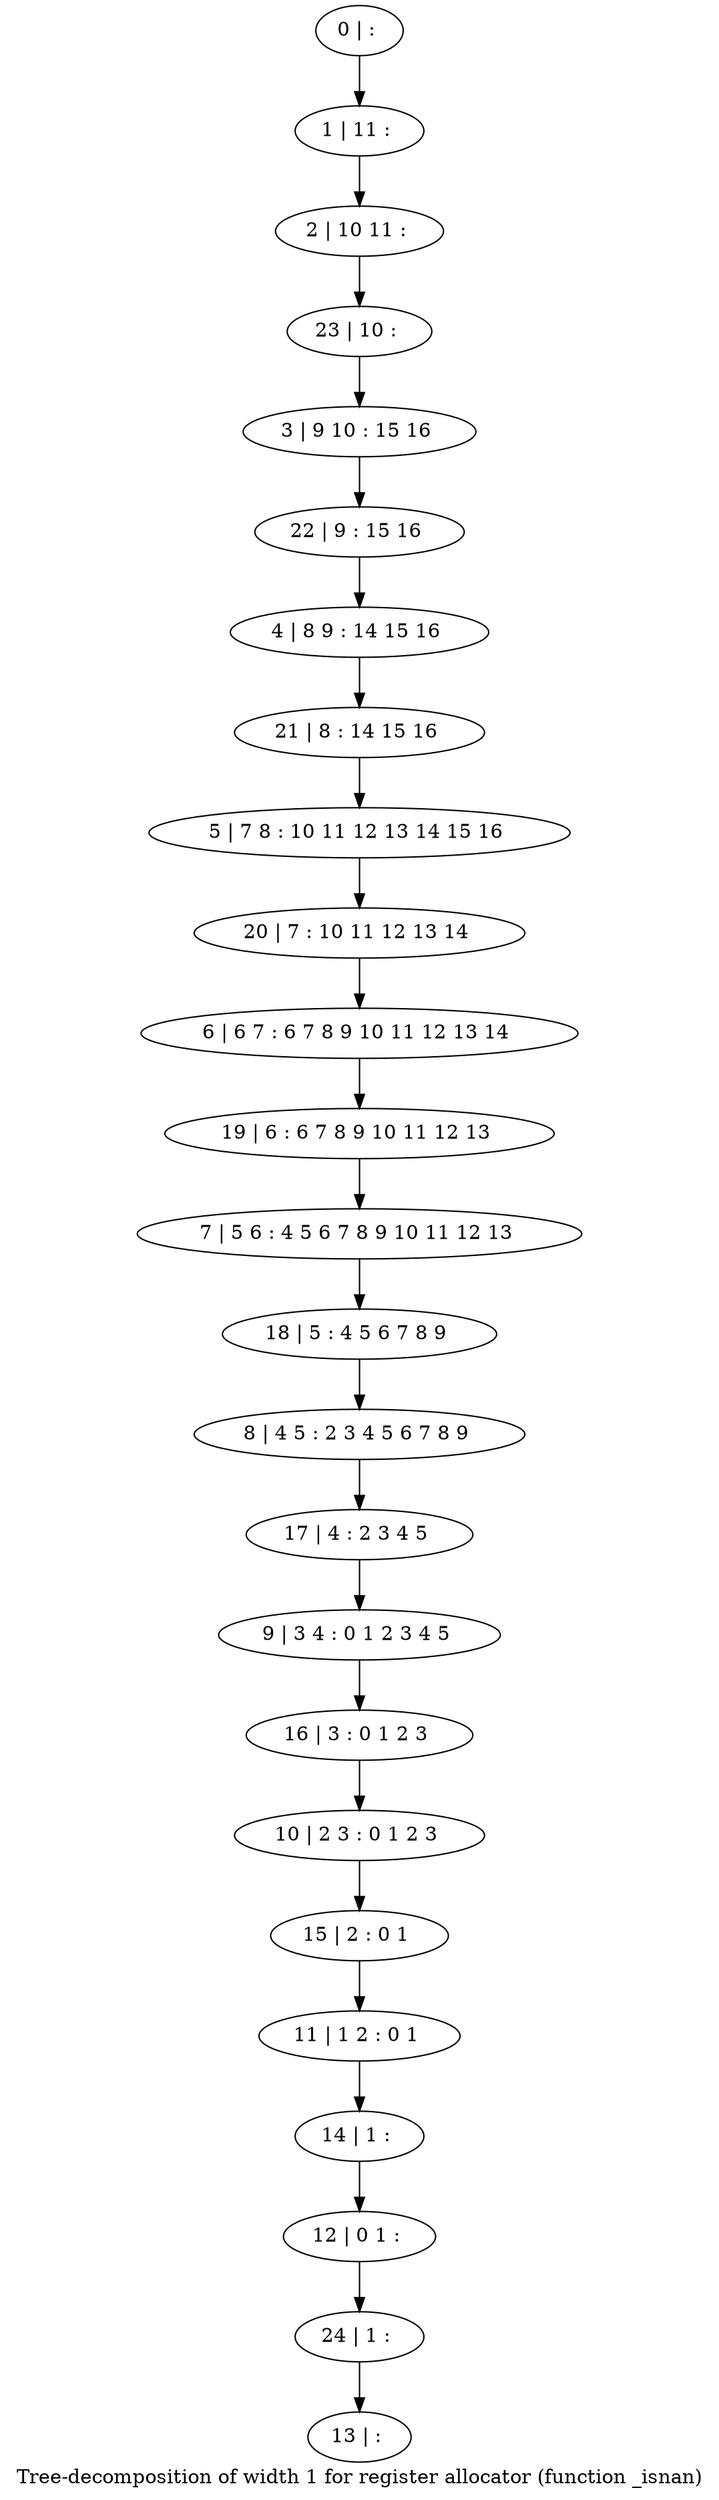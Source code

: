 digraph G {
graph [label="Tree-decomposition of width 1 for register allocator (function _isnan)"]
0[label="0 | : "];
1[label="1 | 11 : "];
2[label="2 | 10 11 : "];
3[label="3 | 9 10 : 15 16 "];
4[label="4 | 8 9 : 14 15 16 "];
5[label="5 | 7 8 : 10 11 12 13 14 15 16 "];
6[label="6 | 6 7 : 6 7 8 9 10 11 12 13 14 "];
7[label="7 | 5 6 : 4 5 6 7 8 9 10 11 12 13 "];
8[label="8 | 4 5 : 2 3 4 5 6 7 8 9 "];
9[label="9 | 3 4 : 0 1 2 3 4 5 "];
10[label="10 | 2 3 : 0 1 2 3 "];
11[label="11 | 1 2 : 0 1 "];
12[label="12 | 0 1 : "];
13[label="13 | : "];
14[label="14 | 1 : "];
15[label="15 | 2 : 0 1 "];
16[label="16 | 3 : 0 1 2 3 "];
17[label="17 | 4 : 2 3 4 5 "];
18[label="18 | 5 : 4 5 6 7 8 9 "];
19[label="19 | 6 : 6 7 8 9 10 11 12 13 "];
20[label="20 | 7 : 10 11 12 13 14 "];
21[label="21 | 8 : 14 15 16 "];
22[label="22 | 9 : 15 16 "];
23[label="23 | 10 : "];
24[label="24 | 1 : "];
0->1 ;
1->2 ;
14->12 ;
11->14 ;
15->11 ;
10->15 ;
16->10 ;
9->16 ;
17->9 ;
8->17 ;
18->8 ;
7->18 ;
19->7 ;
6->19 ;
20->6 ;
5->20 ;
21->5 ;
4->21 ;
22->4 ;
3->22 ;
23->3 ;
2->23 ;
24->13 ;
12->24 ;
}

